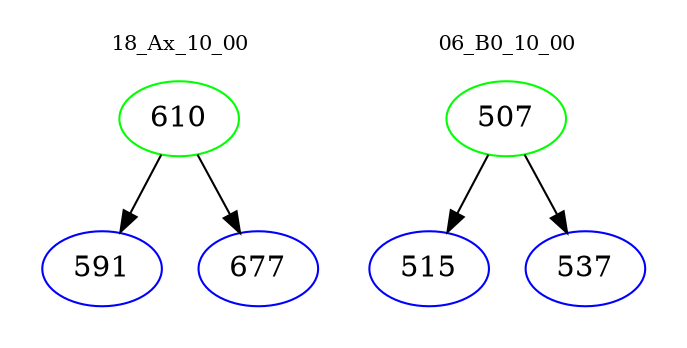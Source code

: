 digraph{
subgraph cluster_0 {
color = white
label = "18_Ax_10_00";
fontsize=10;
T0_610 [label="610", color="green"]
T0_610 -> T0_591 [color="black"]
T0_591 [label="591", color="blue"]
T0_610 -> T0_677 [color="black"]
T0_677 [label="677", color="blue"]
}
subgraph cluster_1 {
color = white
label = "06_B0_10_00";
fontsize=10;
T1_507 [label="507", color="green"]
T1_507 -> T1_515 [color="black"]
T1_515 [label="515", color="blue"]
T1_507 -> T1_537 [color="black"]
T1_537 [label="537", color="blue"]
}
}
